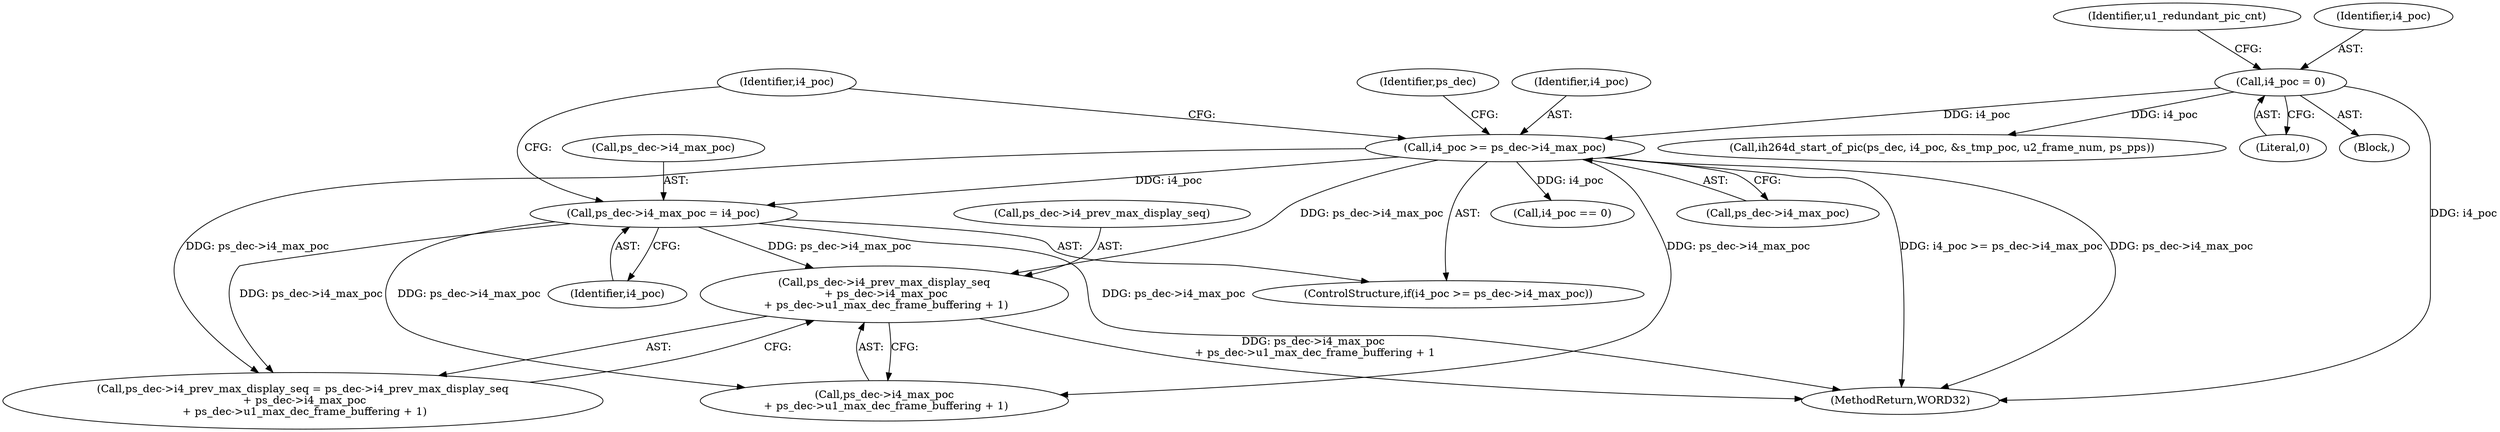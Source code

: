 digraph "0_Android_0b23c81c3dd9ec38f7e6806a3955fed1925541a0_2@pointer" {
"1001443" [label="(Call,ps_dec->i4_prev_max_display_seq\n + ps_dec->i4_max_poc\n + ps_dec->u1_max_dec_frame_buffering + 1)"];
"1001424" [label="(Call,i4_poc >= ps_dec->i4_max_poc)"];
"1000176" [label="(Call,i4_poc = 0)"];
"1001429" [label="(Call,ps_dec->i4_max_poc = i4_poc)"];
"1001429" [label="(Call,ps_dec->i4_max_poc = i4_poc)"];
"1002589" [label="(MethodReturn,WORD32)"];
"1000184" [label="(Identifier,u1_redundant_pic_cnt)"];
"1001425" [label="(Identifier,i4_poc)"];
"1001435" [label="(Call,i4_poc == 0)"];
"1000178" [label="(Literal,0)"];
"1001426" [label="(Call,ps_dec->i4_max_poc)"];
"1001439" [label="(Call,ps_dec->i4_prev_max_display_seq = ps_dec->i4_prev_max_display_seq\n + ps_dec->i4_max_poc\n + ps_dec->u1_max_dec_frame_buffering + 1)"];
"1000176" [label="(Call,i4_poc = 0)"];
"1001433" [label="(Identifier,i4_poc)"];
"1001430" [label="(Call,ps_dec->i4_max_poc)"];
"1001623" [label="(Call,ih264d_start_of_pic(ps_dec, i4_poc, &s_tmp_poc, u2_frame_num, ps_pps))"];
"1001424" [label="(Call,i4_poc >= ps_dec->i4_max_poc)"];
"1001447" [label="(Call,ps_dec->i4_max_poc\n + ps_dec->u1_max_dec_frame_buffering + 1)"];
"1000158" [label="(Block,)"];
"1001436" [label="(Identifier,i4_poc)"];
"1001444" [label="(Call,ps_dec->i4_prev_max_display_seq)"];
"1001443" [label="(Call,ps_dec->i4_prev_max_display_seq\n + ps_dec->i4_max_poc\n + ps_dec->u1_max_dec_frame_buffering + 1)"];
"1000177" [label="(Identifier,i4_poc)"];
"1001431" [label="(Identifier,ps_dec)"];
"1001423" [label="(ControlStructure,if(i4_poc >= ps_dec->i4_max_poc))"];
"1001443" -> "1001439"  [label="AST: "];
"1001443" -> "1001447"  [label="CFG: "];
"1001444" -> "1001443"  [label="AST: "];
"1001447" -> "1001443"  [label="AST: "];
"1001439" -> "1001443"  [label="CFG: "];
"1001443" -> "1002589"  [label="DDG: ps_dec->i4_max_poc\n + ps_dec->u1_max_dec_frame_buffering + 1"];
"1001424" -> "1001443"  [label="DDG: ps_dec->i4_max_poc"];
"1001429" -> "1001443"  [label="DDG: ps_dec->i4_max_poc"];
"1001424" -> "1001423"  [label="AST: "];
"1001424" -> "1001426"  [label="CFG: "];
"1001425" -> "1001424"  [label="AST: "];
"1001426" -> "1001424"  [label="AST: "];
"1001431" -> "1001424"  [label="CFG: "];
"1001436" -> "1001424"  [label="CFG: "];
"1001424" -> "1002589"  [label="DDG: i4_poc >= ps_dec->i4_max_poc"];
"1001424" -> "1002589"  [label="DDG: ps_dec->i4_max_poc"];
"1000176" -> "1001424"  [label="DDG: i4_poc"];
"1001424" -> "1001429"  [label="DDG: i4_poc"];
"1001424" -> "1001435"  [label="DDG: i4_poc"];
"1001424" -> "1001439"  [label="DDG: ps_dec->i4_max_poc"];
"1001424" -> "1001447"  [label="DDG: ps_dec->i4_max_poc"];
"1000176" -> "1000158"  [label="AST: "];
"1000176" -> "1000178"  [label="CFG: "];
"1000177" -> "1000176"  [label="AST: "];
"1000178" -> "1000176"  [label="AST: "];
"1000184" -> "1000176"  [label="CFG: "];
"1000176" -> "1002589"  [label="DDG: i4_poc"];
"1000176" -> "1001623"  [label="DDG: i4_poc"];
"1001429" -> "1001423"  [label="AST: "];
"1001429" -> "1001433"  [label="CFG: "];
"1001430" -> "1001429"  [label="AST: "];
"1001433" -> "1001429"  [label="AST: "];
"1001436" -> "1001429"  [label="CFG: "];
"1001429" -> "1002589"  [label="DDG: ps_dec->i4_max_poc"];
"1001429" -> "1001439"  [label="DDG: ps_dec->i4_max_poc"];
"1001429" -> "1001447"  [label="DDG: ps_dec->i4_max_poc"];
}
